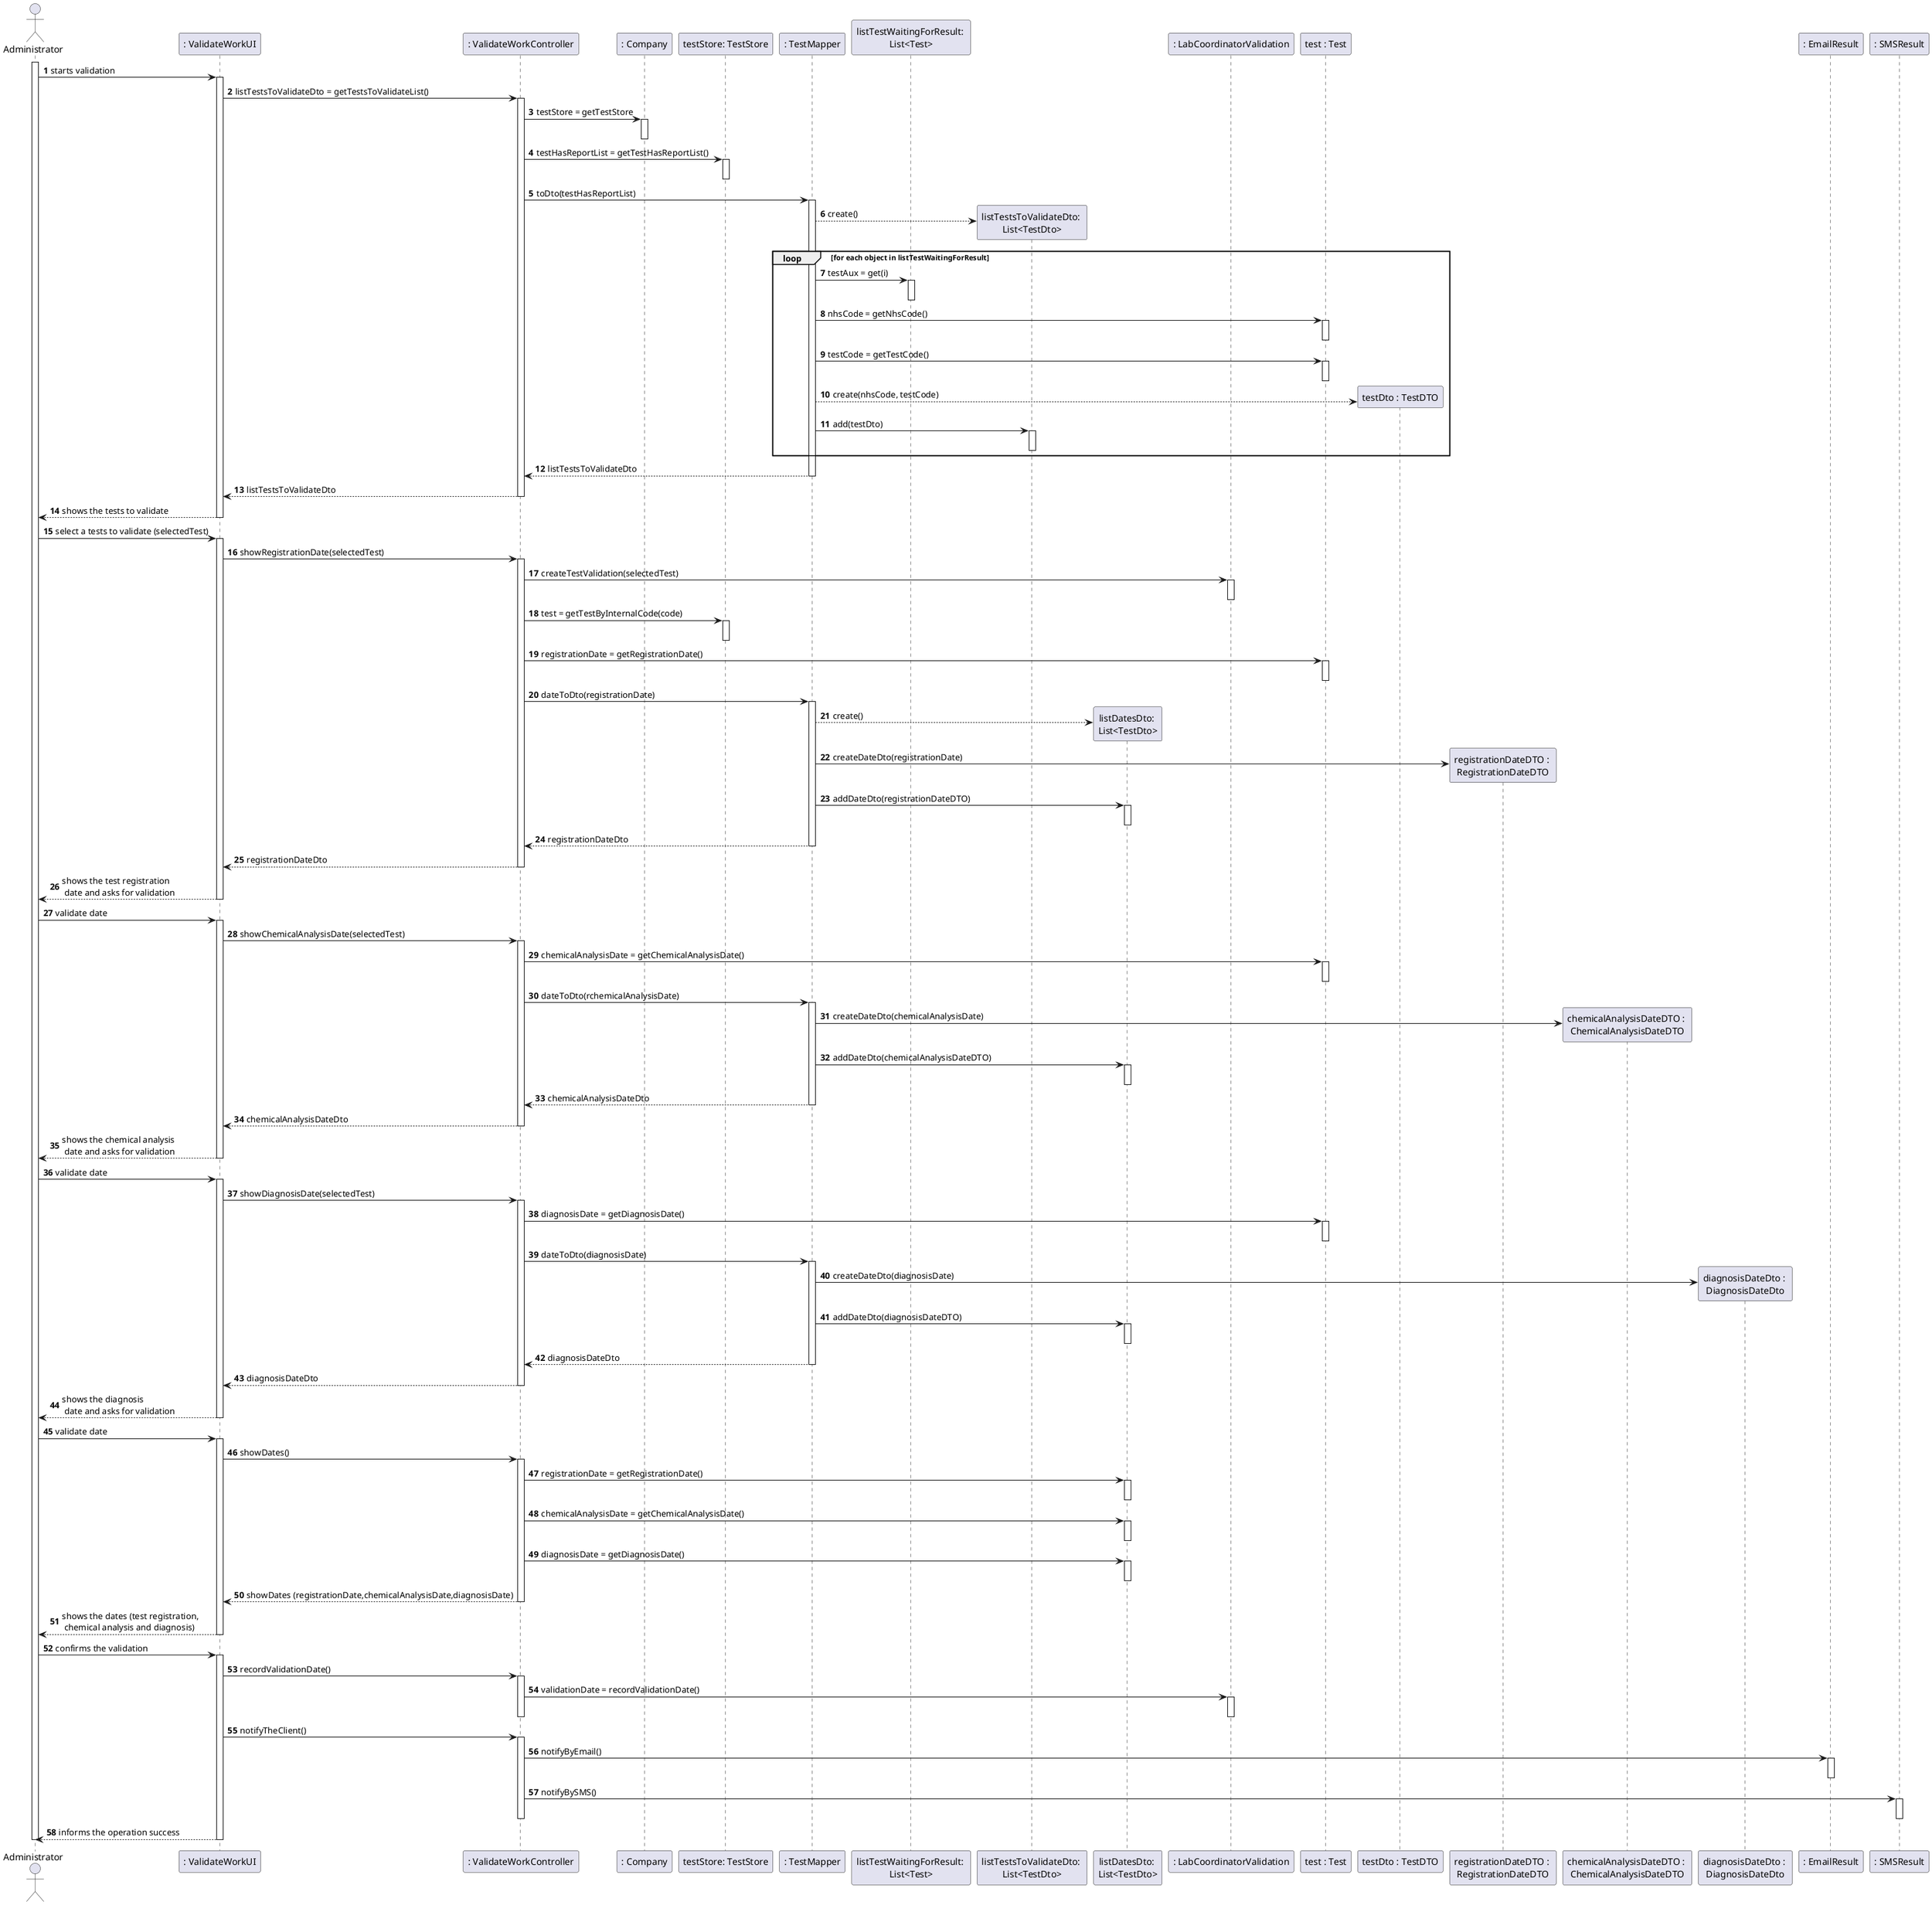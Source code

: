 @startuml
'https://plantuml.com/sequence-diagram

autonumber

actor "Administrator" as ADM

participant ": ValidateWorkUI" as UI
participant ": ValidateWorkController" as CTRL
participant ": Company" as COMP
participant "testStore: TestStore" as TSTORE
participant ": TestMapper" as MAPPER
participant "listTestWaitingForResult: \nList<Test>" as LWFR
participant "listTestsToValidateDto: \nList<TestDto>" as LISTTWFV
participant "listDatesDto: \nList<TestDto>" as LISTDDTO
participant ": LabCoordinatorValidation" as LCV
participant "test : Test" as TEST
participant "testDto : TestDTO" as TESTDTO
participant "registrationDateDTO : \nRegistrationDateDTO" as RDDTO
participant "chemicalAnalysisDateDTO : \nChemicalAnalysisDateDTO" as CADDTO
participant "diagnosisDateDto : \nDiagnosisDateDto" as DDDTO
participant ": EmailResult" as EMAILRESULT
participant ": SMSResult" as SMSRESULT

autonumber

activate ADM
ADM -> UI : starts validation
activate UI
UI -> CTRL : listTestsToValidateDto = getTestsToValidateList()
activate CTRL
CTRL -> COMP : testStore = getTestStore
activate COMP
deactivate COMP
CTRL -> TSTORE : testHasReportList = getTestHasReportList()
activate TSTORE
deactivate TSTORE
CTRL -> MAPPER : toDto(testHasReportList)
activate MAPPER
MAPPER --> LISTTWFV** : create()
loop for each object in listTestWaitingForResult
MAPPER -> LWFR : testAux = get(i)
activate LWFR
deactivate LWFR
MAPPER -> TEST : nhsCode = getNhsCode()
activate TEST
deactivate TEST
MAPPER -> TEST : testCode = getTestCode()
activate TEST
deactivate TEST
MAPPER --> TESTDTO** : create(nhsCode, testCode)
MAPPER -> LISTTWFV : add(testDto)
activate LISTTWFV
deactivate LISTTWFV
end
MAPPER --> CTRL : listTestsToValidateDto
deactivate MAPPER
CTRL --> UI : listTestsToValidateDto
deactivate CTRL
UI --> ADM : shows the tests to validate
deactivate UI






ADM -> UI:select a tests to validate (selectedTest)
activate UI
UI -> CTRL : showRegistrationDate(selectedTest)
activate CTRL
CTRL -> LCV : createTestValidation(selectedTest)
activate LCV
deactivate LCV
CTRL -> TSTORE : test = getTestByInternalCode(code)
activate TSTORE
deactivate TSTORE
CTRL -> TEST : registrationDate = getRegistrationDate()
activate TEST
deactivate TEST
CTRL -> MAPPER : dateToDto(registrationDate)
activate MAPPER
MAPPER --> LISTDDTO** : create()
MAPPER -> RDDTO** : createDateDto(registrationDate)
MAPPER -> LISTDDTO : addDateDto(registrationDateDTO)
activate LISTDDTO
deactivate LISTDDTO
MAPPER --> CTRL : registrationDateDto
deactivate MAPPER
CTRL --> UI : registrationDateDto
deactivate CTRL
UI --> ADM : shows the test registration \n date and asks for validation
deactivate UI






ADM -> UI: validate date
activate UI
UI -> CTRL : showChemicalAnalysisDate(selectedTest)
activate CTRL
CTRL -> TEST : chemicalAnalysisDate = getChemicalAnalysisDate()
activate TEST
deactivate TEST
CTRL -> MAPPER : dateToDto(rchemicalAnalysisDate)
activate MAPPER
MAPPER -> CADDTO** : createDateDto(chemicalAnalysisDate)
MAPPER -> LISTDDTO : addDateDto(chemicalAnalysisDateDTO)
activate LISTDDTO
deactivate LISTDDTO
MAPPER --> CTRL : chemicalAnalysisDateDto
deactivate MAPPER
CTRL --> UI : chemicalAnalysisDateDto
deactivate CTRL
UI --> ADM : shows the chemical analysis \n date and asks for validation
deactivate UI






ADM -> UI: validate date
activate UI
UI -> CTRL : showDiagnosisDate(selectedTest)
activate CTRL
CTRL -> TEST : diagnosisDate = getDiagnosisDate()
activate TEST
deactivate TEST
CTRL -> MAPPER : dateToDto(diagnosisDate)
activate MAPPER
MAPPER -> DDDTO** : createDateDto(diagnosisDate)
MAPPER -> LISTDDTO : addDateDto(diagnosisDateDTO)
activate LISTDDTO
deactivate LISTDDTO
MAPPER --> CTRL : diagnosisDateDto
deactivate MAPPER
CTRL --> UI : diagnosisDateDto
deactivate CTRL
UI --> ADM : shows the diagnosis \n date and asks for validation
deactivate UI





ADM -> UI: validate date
activate UI
UI -> CTRL : showDates()
activate CTRL
CTRL -> LISTDDTO : registrationDate = getRegistrationDate()
activate LISTDDTO
deactivate LISTDDTO
CTRL -> LISTDDTO : chemicalAnalysisDate = getChemicalAnalysisDate()
activate LISTDDTO
deactivate LISTDDTO
CTRL -> LISTDDTO : diagnosisDate = getDiagnosisDate()
activate LISTDDTO
deactivate LISTDDTO
CTRL --> UI : showDates (registrationDate,chemicalAnalysisDate,diagnosisDate)
deactivate CTRL
UI --> ADM : shows the dates (test registration, \n chemical analysis and diagnosis)
deactivate UI






ADM -> UI: confirms the validation
activate UI
UI -> CTRL : recordValidationDate()
activate CTRL
CTRL -> LCV : validationDate = recordValidationDate()
activate LCV
deactivate LCV
deactivate CTRL
UI -> CTRL : notifyTheClient()
activate CTRL
CTRL -> EMAILRESULT : notifyByEmail()
activate EMAILRESULT
deactivate EMAILRESULT
CTRL -> SMSRESULT : notifyBySMS()
activate SMSRESULT
deactivate SMSRESULT
deactivate CTRL
UI --> ADM : informs the operation success
deactivate UI
deactivate ADM



@enduml